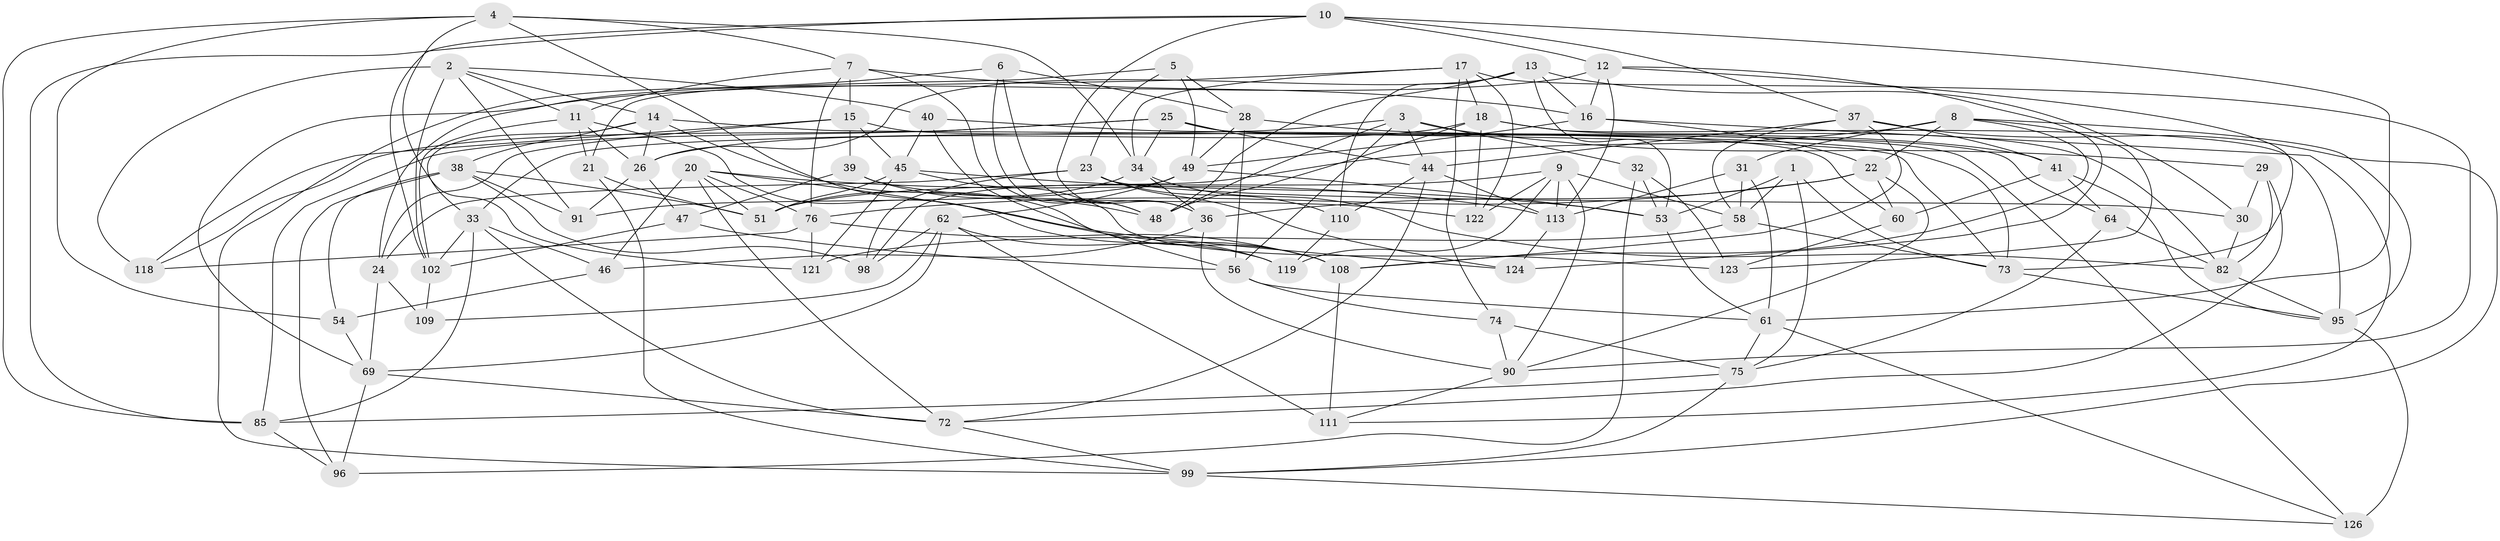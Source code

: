 // Generated by graph-tools (version 1.1) at 2025/52/02/27/25 19:52:33]
// undirected, 80 vertices, 209 edges
graph export_dot {
graph [start="1"]
  node [color=gray90,style=filled];
  1;
  2 [super="+27"];
  3 [super="+105"];
  4 [super="+101"];
  5;
  6;
  7 [super="+59"];
  8 [super="+52"];
  9 [super="+43"];
  10 [super="+67"];
  11 [super="+70"];
  12 [super="+92"];
  13 [super="+65"];
  14 [super="+35"];
  15 [super="+93"];
  16 [super="+81"];
  17 [super="+19"];
  18 [super="+55"];
  20 [super="+86"];
  21;
  22 [super="+83"];
  23 [super="+89"];
  24 [super="+130"];
  25 [super="+84"];
  26 [super="+63"];
  28 [super="+88"];
  29;
  30;
  31;
  32;
  33 [super="+66"];
  34 [super="+68"];
  36 [super="+94"];
  37 [super="+42"];
  38 [super="+107"];
  39;
  40;
  41 [super="+71"];
  44 [super="+77"];
  45 [super="+87"];
  46;
  47;
  48 [super="+50"];
  49 [super="+97"];
  51 [super="+57"];
  53 [super="+78"];
  54;
  56 [super="+117"];
  58 [super="+80"];
  60;
  61 [super="+127"];
  62 [super="+103"];
  64;
  69 [super="+114"];
  72 [super="+116"];
  73 [super="+128"];
  74;
  75 [super="+79"];
  76 [super="+120"];
  82 [super="+100"];
  85 [super="+106"];
  90 [super="+112"];
  91;
  95 [super="+104"];
  96;
  98;
  99 [super="+129"];
  102 [super="+125"];
  108 [super="+115"];
  109;
  110;
  111;
  113 [super="+131"];
  118;
  119;
  121;
  122;
  123;
  124;
  126;
  1 -- 53;
  1 -- 58;
  1 -- 73;
  1 -- 75;
  2 -- 14;
  2 -- 11;
  2 -- 91;
  2 -- 40;
  2 -- 118;
  2 -- 102;
  3 -- 56;
  3 -- 44;
  3 -- 33;
  3 -- 32;
  3 -- 29;
  3 -- 48;
  4 -- 119;
  4 -- 54;
  4 -- 7;
  4 -- 121;
  4 -- 85;
  4 -- 34;
  5 -- 49;
  5 -- 23;
  5 -- 21;
  5 -- 28;
  6 -- 99;
  6 -- 48;
  6 -- 28;
  6 -- 36;
  7 -- 15;
  7 -- 16;
  7 -- 76;
  7 -- 11;
  7 -- 48;
  8 -- 108;
  8 -- 22;
  8 -- 98;
  8 -- 123;
  8 -- 31;
  8 -- 95;
  9 -- 119;
  9 -- 122;
  9 -- 58;
  9 -- 51;
  9 -- 90;
  9 -- 113;
  10 -- 85;
  10 -- 37;
  10 -- 36;
  10 -- 61;
  10 -- 102;
  10 -- 12;
  11 -- 21;
  11 -- 26;
  11 -- 108;
  11 -- 102;
  12 -- 113;
  12 -- 124;
  12 -- 16;
  12 -- 73;
  12 -- 24;
  13 -- 48;
  13 -- 110;
  13 -- 26;
  13 -- 16;
  13 -- 53;
  13 -- 30;
  14 -- 26;
  14 -- 108;
  14 -- 73;
  14 -- 33;
  14 -- 38;
  15 -- 118;
  15 -- 60;
  15 -- 39;
  15 -- 45;
  15 -- 24;
  16 -- 111;
  16 -- 49;
  16 -- 22;
  17 -- 18;
  17 -- 74;
  17 -- 90;
  17 -- 122;
  17 -- 69;
  17 -- 34;
  18 -- 82;
  18 -- 26;
  18 -- 122;
  18 -- 95;
  18 -- 48;
  20 -- 124;
  20 -- 72;
  20 -- 46;
  20 -- 113;
  20 -- 76;
  20 -- 51;
  21 -- 51;
  21 -- 99;
  22 -- 76;
  22 -- 60;
  22 -- 90;
  22 -- 36;
  23 -- 30;
  23 -- 24;
  23 -- 98;
  23 -- 124;
  23 -- 110;
  24 -- 69;
  24 -- 109 [weight=2];
  25 -- 64;
  25 -- 34;
  25 -- 44;
  25 -- 126;
  25 -- 85;
  25 -- 118;
  26 -- 47;
  26 -- 91;
  28 -- 49;
  28 -- 56;
  28 -- 41 [weight=2];
  29 -- 30;
  29 -- 82;
  29 -- 72;
  30 -- 82;
  31 -- 61;
  31 -- 113;
  31 -- 58;
  32 -- 123;
  32 -- 96;
  32 -- 53;
  33 -- 46;
  33 -- 85;
  33 -- 102;
  33 -- 72;
  34 -- 36;
  34 -- 82;
  34 -- 51;
  36 -- 90;
  36 -- 46;
  37 -- 99;
  37 -- 58;
  37 -- 108;
  37 -- 44;
  37 -- 41;
  38 -- 91;
  38 -- 98;
  38 -- 96;
  38 -- 54;
  38 -- 51;
  39 -- 48;
  39 -- 122;
  39 -- 47;
  40 -- 45;
  40 -- 56;
  40 -- 73;
  41 -- 60;
  41 -- 64;
  41 -- 95;
  44 -- 110;
  44 -- 72;
  44 -- 113;
  45 -- 123;
  45 -- 53;
  45 -- 121;
  45 -- 51;
  46 -- 54;
  47 -- 102;
  47 -- 56;
  49 -- 91;
  49 -- 53;
  49 -- 62;
  53 -- 61;
  54 -- 69;
  56 -- 74;
  56 -- 61;
  58 -- 73;
  58 -- 121;
  60 -- 123;
  61 -- 75;
  61 -- 126;
  62 -- 69;
  62 -- 98;
  62 -- 109;
  62 -- 111;
  62 -- 119;
  64 -- 82;
  64 -- 75;
  69 -- 96;
  69 -- 72;
  72 -- 99;
  73 -- 95;
  74 -- 90;
  74 -- 75;
  75 -- 99;
  75 -- 85;
  76 -- 108;
  76 -- 118;
  76 -- 121;
  82 -- 95;
  85 -- 96;
  90 -- 111;
  95 -- 126;
  99 -- 126;
  102 -- 109;
  108 -- 111;
  110 -- 119;
  113 -- 124;
}
